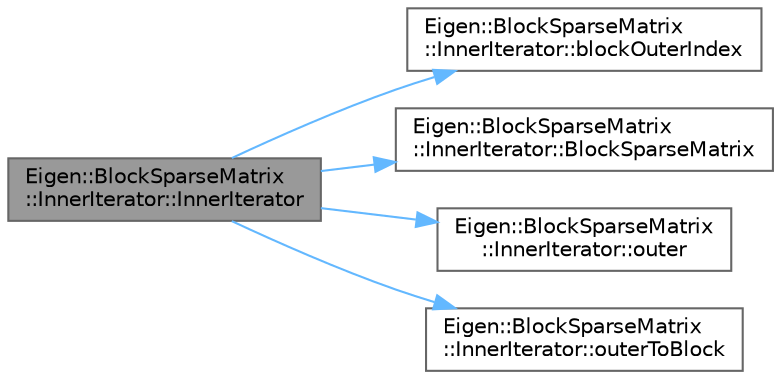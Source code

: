 digraph "Eigen::BlockSparseMatrix::InnerIterator::InnerIterator"
{
 // LATEX_PDF_SIZE
  bgcolor="transparent";
  edge [fontname=Helvetica,fontsize=10,labelfontname=Helvetica,labelfontsize=10];
  node [fontname=Helvetica,fontsize=10,shape=box,height=0.2,width=0.4];
  rankdir="LR";
  Node1 [id="Node000001",label="Eigen::BlockSparseMatrix\l::InnerIterator::InnerIterator",height=0.2,width=0.4,color="gray40", fillcolor="grey60", style="filled", fontcolor="black",tooltip=" "];
  Node1 -> Node2 [id="edge5_Node000001_Node000002",color="steelblue1",style="solid",tooltip=" "];
  Node2 [id="Node000002",label="Eigen::BlockSparseMatrix\l::InnerIterator::blockOuterIndex",height=0.2,width=0.4,color="grey40", fillcolor="white", style="filled",URL="$class_eigen_1_1_block_sparse_matrix.html#a776fd97870a0dab2f81298a71bde3fba",tooltip=" "];
  Node1 -> Node3 [id="edge6_Node000001_Node000003",color="steelblue1",style="solid",tooltip=" "];
  Node3 [id="Node000003",label="Eigen::BlockSparseMatrix\l::InnerIterator::BlockSparseMatrix",height=0.2,width=0.4,color="grey40", fillcolor="white", style="filled",URL="$class_eigen_1_1_block_sparse_matrix.html#a80ff095a189183a0fb957cdf0906af89",tooltip=" "];
  Node1 -> Node4 [id="edge7_Node000001_Node000004",color="steelblue1",style="solid",tooltip=" "];
  Node4 [id="Node000004",label="Eigen::BlockSparseMatrix\l::InnerIterator::outer",height=0.2,width=0.4,color="grey40", fillcolor="white", style="filled",URL="$class_eigen_1_1_block_sparse_matrix_1_1_inner_iterator.html#ae33ab44860dc1b8df66c3d40e84951ad",tooltip=" "];
  Node1 -> Node5 [id="edge8_Node000001_Node000005",color="steelblue1",style="solid",tooltip=" "];
  Node5 [id="Node000005",label="Eigen::BlockSparseMatrix\l::InnerIterator::outerToBlock",height=0.2,width=0.4,color="grey40", fillcolor="white", style="filled",URL="$class_eigen_1_1_block_sparse_matrix.html#a9f83554f7b1309ac7ad88d19ef8d6339",tooltip=" "];
}
